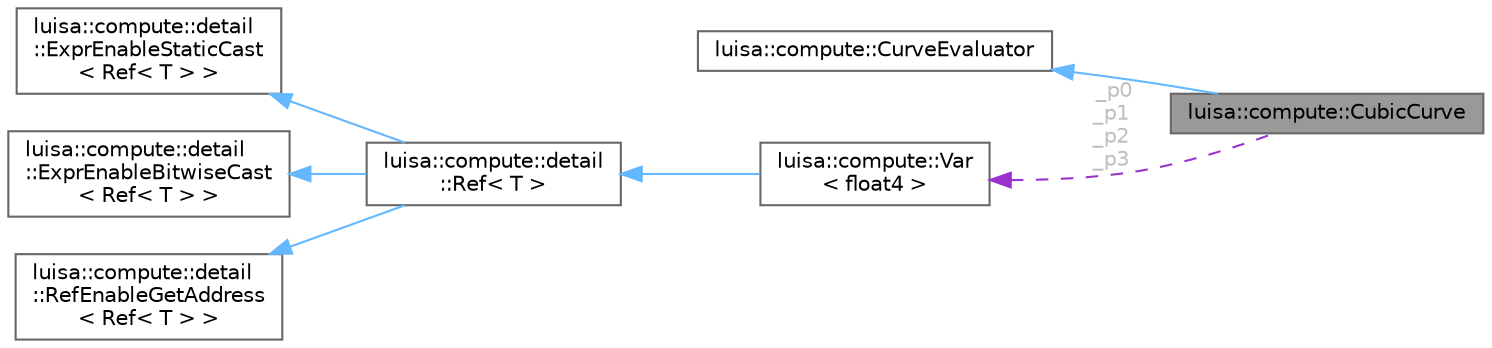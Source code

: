 digraph "luisa::compute::CubicCurve"
{
 // LATEX_PDF_SIZE
  bgcolor="transparent";
  edge [fontname=Helvetica,fontsize=10,labelfontname=Helvetica,labelfontsize=10];
  node [fontname=Helvetica,fontsize=10,shape=box,height=0.2,width=0.4];
  rankdir="LR";
  Node1 [id="Node000001",label="luisa::compute::CubicCurve",height=0.2,width=0.4,color="gray40", fillcolor="grey60", style="filled", fontcolor="black",tooltip=" "];
  Node2 -> Node1 [id="edge7_Node000001_Node000002",dir="back",color="steelblue1",style="solid",tooltip=" "];
  Node2 [id="Node000002",label="luisa::compute::CurveEvaluator",height=0.2,width=0.4,color="gray40", fillcolor="white", style="filled",URL="$classluisa_1_1compute_1_1_curve_evaluator.html",tooltip=" "];
  Node3 -> Node1 [id="edge8_Node000001_Node000003",dir="back",color="darkorchid3",style="dashed",tooltip=" ",label=" _p0\n_p1\n_p2\n_p3",fontcolor="grey" ];
  Node3 [id="Node000003",label="luisa::compute::Var\l\< float4 \>",height=0.2,width=0.4,color="gray40", fillcolor="white", style="filled",URL="$structluisa_1_1compute_1_1_var.html",tooltip=" "];
  Node4 -> Node3 [id="edge9_Node000003_Node000004",dir="back",color="steelblue1",style="solid",tooltip=" "];
  Node4 [id="Node000004",label="luisa::compute::detail\l::Ref\< T \>",height=0.2,width=0.4,color="gray40", fillcolor="white", style="filled",URL="$structluisa_1_1compute_1_1detail_1_1_ref.html",tooltip="Ref<T>"];
  Node5 -> Node4 [id="edge10_Node000004_Node000005",dir="back",color="steelblue1",style="solid",tooltip=" "];
  Node5 [id="Node000005",label="luisa::compute::detail\l::ExprEnableStaticCast\l\< Ref\< T \> \>",height=0.2,width=0.4,color="gray40", fillcolor="white", style="filled",URL="$structluisa_1_1compute_1_1detail_1_1_expr_enable_static_cast.html",tooltip=" "];
  Node6 -> Node4 [id="edge11_Node000004_Node000006",dir="back",color="steelblue1",style="solid",tooltip=" "];
  Node6 [id="Node000006",label="luisa::compute::detail\l::ExprEnableBitwiseCast\l\< Ref\< T \> \>",height=0.2,width=0.4,color="gray40", fillcolor="white", style="filled",URL="$structluisa_1_1compute_1_1detail_1_1_expr_enable_bitwise_cast.html",tooltip=" "];
  Node7 -> Node4 [id="edge12_Node000004_Node000007",dir="back",color="steelblue1",style="solid",tooltip=" "];
  Node7 [id="Node000007",label="luisa::compute::detail\l::RefEnableGetAddress\l\< Ref\< T \> \>",height=0.2,width=0.4,color="gray40", fillcolor="white", style="filled",URL="$structluisa_1_1compute_1_1detail_1_1_ref_enable_get_address.html",tooltip=" "];
}
